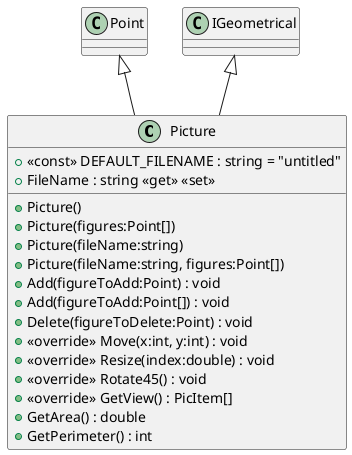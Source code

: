 @startuml
class Picture {
    + <<const>> DEFAULT_FILENAME : string = "untitled"
    + Picture()
    + Picture(figures:Point[])
    + Picture(fileName:string)
    + Picture(fileName:string, figures:Point[])
    + FileName : string <<get>> <<set>>
    + Add(figureToAdd:Point) : void
    + Add(figureToAdd:Point[]) : void
    + Delete(figureToDelete:Point) : void
    + <<override>> Move(x:int, y:int) : void
    + <<override>> Resize(index:double) : void
    + <<override>> Rotate45() : void
    + <<override>> GetView() : PicItem[]
    + GetArea() : double
    + GetPerimeter() : int
}
Point <|-- Picture
IGeometrical <|-- Picture
@enduml
